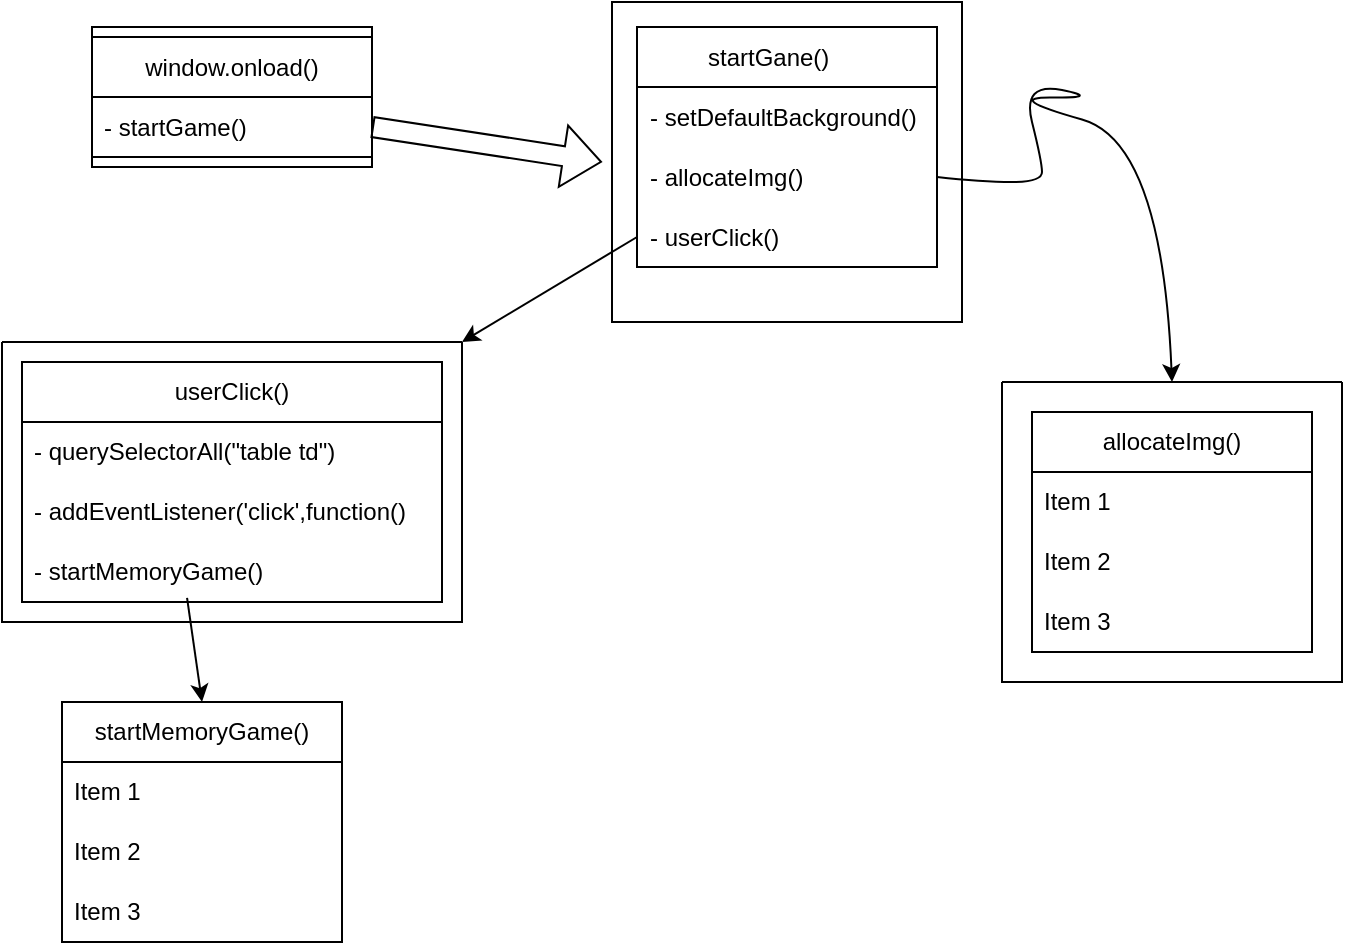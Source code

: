 <mxfile version="22.1.18" type="github">
  <diagram name="Page-1" id="aASHlDF-EfXZIZxC3he_">
    <mxGraphModel dx="804" dy="750" grid="1" gridSize="10" guides="1" tooltips="1" connect="1" arrows="1" fold="1" page="1" pageScale="1" pageWidth="850" pageHeight="1100" math="0" shadow="0">
      <root>
        <mxCell id="0" />
        <mxCell id="1" parent="0" />
        <mxCell id="QGaD4FnKArBeWIOsM5eJ-1" value="" style="rounded=0;whiteSpace=wrap;html=1;" parent="1" vertex="1">
          <mxGeometry x="105" y="52.5" width="140" height="70" as="geometry" />
        </mxCell>
        <mxCell id="QGaD4FnKArBeWIOsM5eJ-4" value="" style="rounded=0;whiteSpace=wrap;html=1;" parent="1" vertex="1">
          <mxGeometry x="365" y="40" width="175" height="160" as="geometry" />
        </mxCell>
        <mxCell id="QGaD4FnKArBeWIOsM5eJ-9" value="" style="shape=flexArrow;endArrow=classic;html=1;rounded=0;" parent="1" edge="1">
          <mxGeometry width="50" height="50" relative="1" as="geometry">
            <mxPoint x="245" y="102.5" as="sourcePoint" />
            <mxPoint x="360" y="120" as="targetPoint" />
          </mxGeometry>
        </mxCell>
        <mxCell id="QGaD4FnKArBeWIOsM5eJ-15" value="startGane()&lt;span style=&quot;white-space: pre;&quot;&gt;&#x9;&lt;/span&gt;" style="swimlane;fontStyle=0;childLayout=stackLayout;horizontal=1;startSize=30;horizontalStack=0;resizeParent=1;resizeParentMax=0;resizeLast=0;collapsible=1;marginBottom=0;whiteSpace=wrap;html=1;" parent="1" vertex="1">
          <mxGeometry x="377.5" y="52.5" width="150" height="120" as="geometry" />
        </mxCell>
        <mxCell id="QGaD4FnKArBeWIOsM5eJ-16" value="- setDefaultBackground()" style="text;strokeColor=none;fillColor=none;align=left;verticalAlign=middle;spacingLeft=4;spacingRight=4;overflow=hidden;points=[[0,0.5],[1,0.5]];portConstraint=eastwest;rotatable=0;whiteSpace=wrap;html=1;" parent="QGaD4FnKArBeWIOsM5eJ-15" vertex="1">
          <mxGeometry y="30" width="150" height="30" as="geometry" />
        </mxCell>
        <mxCell id="QGaD4FnKArBeWIOsM5eJ-17" value="- allocateImg()" style="text;strokeColor=none;fillColor=none;align=left;verticalAlign=middle;spacingLeft=4;spacingRight=4;overflow=hidden;points=[[0,0.5],[1,0.5]];portConstraint=eastwest;rotatable=0;whiteSpace=wrap;html=1;" parent="QGaD4FnKArBeWIOsM5eJ-15" vertex="1">
          <mxGeometry y="60" width="150" height="30" as="geometry" />
        </mxCell>
        <mxCell id="QGaD4FnKArBeWIOsM5eJ-18" value="- userClick()" style="text;strokeColor=none;fillColor=none;align=left;verticalAlign=middle;spacingLeft=4;spacingRight=4;overflow=hidden;points=[[0,0.5],[1,0.5]];portConstraint=eastwest;rotatable=0;whiteSpace=wrap;html=1;" parent="QGaD4FnKArBeWIOsM5eJ-15" vertex="1">
          <mxGeometry y="90" width="150" height="30" as="geometry" />
        </mxCell>
        <mxCell id="QGaD4FnKArBeWIOsM5eJ-19" value="window.onload()" style="swimlane;fontStyle=0;childLayout=stackLayout;horizontal=1;startSize=30;horizontalStack=0;resizeParent=1;resizeParentMax=0;resizeLast=0;collapsible=1;marginBottom=0;whiteSpace=wrap;html=1;" parent="1" vertex="1">
          <mxGeometry x="105" y="57.5" width="140" height="60" as="geometry" />
        </mxCell>
        <mxCell id="QGaD4FnKArBeWIOsM5eJ-20" value="- startGame()" style="text;strokeColor=none;fillColor=none;align=left;verticalAlign=middle;spacingLeft=4;spacingRight=4;overflow=hidden;points=[[0,0.5],[1,0.5]];portConstraint=eastwest;rotatable=0;whiteSpace=wrap;html=1;" parent="QGaD4FnKArBeWIOsM5eJ-19" vertex="1">
          <mxGeometry y="30" width="140" height="30" as="geometry" />
        </mxCell>
        <mxCell id="QGaD4FnKArBeWIOsM5eJ-23" value="userClick()" style="swimlane;fontStyle=0;childLayout=stackLayout;horizontal=1;startSize=30;horizontalStack=0;resizeParent=1;resizeParentMax=0;resizeLast=0;collapsible=1;marginBottom=0;whiteSpace=wrap;html=1;" parent="1" vertex="1">
          <mxGeometry x="70" y="220" width="210" height="120" as="geometry" />
        </mxCell>
        <mxCell id="QGaD4FnKArBeWIOsM5eJ-24" value="- querySelectorAll(&quot;table td&quot;)" style="text;strokeColor=none;fillColor=none;align=left;verticalAlign=middle;spacingLeft=4;spacingRight=4;overflow=hidden;points=[[0,0.5],[1,0.5]];portConstraint=eastwest;rotatable=0;whiteSpace=wrap;html=1;" parent="QGaD4FnKArBeWIOsM5eJ-23" vertex="1">
          <mxGeometry y="30" width="210" height="30" as="geometry" />
        </mxCell>
        <mxCell id="QGaD4FnKArBeWIOsM5eJ-25" value="- addEventListener(&#39;click&#39;,function()" style="text;strokeColor=none;fillColor=none;align=left;verticalAlign=middle;spacingLeft=4;spacingRight=4;overflow=hidden;points=[[0,0.5],[1,0.5]];portConstraint=eastwest;rotatable=0;whiteSpace=wrap;html=1;" parent="QGaD4FnKArBeWIOsM5eJ-23" vertex="1">
          <mxGeometry y="60" width="210" height="30" as="geometry" />
        </mxCell>
        <mxCell id="ZIFONAIplzqQj8eVgXjw-7" value="- startMemoryGame()" style="text;strokeColor=none;fillColor=none;align=left;verticalAlign=middle;spacingLeft=4;spacingRight=4;overflow=hidden;points=[[0,0.5],[1,0.5]];portConstraint=eastwest;rotatable=0;whiteSpace=wrap;html=1;" vertex="1" parent="QGaD4FnKArBeWIOsM5eJ-23">
          <mxGeometry y="90" width="210" height="30" as="geometry" />
        </mxCell>
        <mxCell id="QGaD4FnKArBeWIOsM5eJ-28" value="" style="swimlane;startSize=0;" parent="1" vertex="1">
          <mxGeometry x="60" y="210" width="230" height="140" as="geometry" />
        </mxCell>
        <mxCell id="QGaD4FnKArBeWIOsM5eJ-29" value="" style="endArrow=classic;html=1;rounded=0;exitX=0;exitY=0.5;exitDx=0;exitDy=0;entryX=1;entryY=0;entryDx=0;entryDy=0;" parent="1" source="QGaD4FnKArBeWIOsM5eJ-18" target="QGaD4FnKArBeWIOsM5eJ-28" edge="1">
          <mxGeometry width="50" height="50" relative="1" as="geometry">
            <mxPoint x="400" y="310" as="sourcePoint" />
            <mxPoint x="450" y="260" as="targetPoint" />
          </mxGeometry>
        </mxCell>
        <mxCell id="QGaD4FnKArBeWIOsM5eJ-34" value="" style="swimlane;startSize=0;" parent="1" vertex="1">
          <mxGeometry x="560" y="230" width="170" height="150" as="geometry" />
        </mxCell>
        <mxCell id="QGaD4FnKArBeWIOsM5eJ-30" value="allocateImg()" style="swimlane;fontStyle=0;childLayout=stackLayout;horizontal=1;startSize=30;horizontalStack=0;resizeParent=1;resizeParentMax=0;resizeLast=0;collapsible=1;marginBottom=0;whiteSpace=wrap;html=1;" parent="QGaD4FnKArBeWIOsM5eJ-34" vertex="1">
          <mxGeometry x="15" y="15" width="140" height="120" as="geometry" />
        </mxCell>
        <mxCell id="QGaD4FnKArBeWIOsM5eJ-31" value="Item 1" style="text;strokeColor=none;fillColor=none;align=left;verticalAlign=middle;spacingLeft=4;spacingRight=4;overflow=hidden;points=[[0,0.5],[1,0.5]];portConstraint=eastwest;rotatable=0;whiteSpace=wrap;html=1;" parent="QGaD4FnKArBeWIOsM5eJ-30" vertex="1">
          <mxGeometry y="30" width="140" height="30" as="geometry" />
        </mxCell>
        <mxCell id="QGaD4FnKArBeWIOsM5eJ-32" value="Item 2" style="text;strokeColor=none;fillColor=none;align=left;verticalAlign=middle;spacingLeft=4;spacingRight=4;overflow=hidden;points=[[0,0.5],[1,0.5]];portConstraint=eastwest;rotatable=0;whiteSpace=wrap;html=1;" parent="QGaD4FnKArBeWIOsM5eJ-30" vertex="1">
          <mxGeometry y="60" width="140" height="30" as="geometry" />
        </mxCell>
        <mxCell id="QGaD4FnKArBeWIOsM5eJ-33" value="Item 3" style="text;strokeColor=none;fillColor=none;align=left;verticalAlign=middle;spacingLeft=4;spacingRight=4;overflow=hidden;points=[[0,0.5],[1,0.5]];portConstraint=eastwest;rotatable=0;whiteSpace=wrap;html=1;" parent="QGaD4FnKArBeWIOsM5eJ-30" vertex="1">
          <mxGeometry y="90" width="140" height="30" as="geometry" />
        </mxCell>
        <mxCell id="QGaD4FnKArBeWIOsM5eJ-37" value="" style="curved=1;endArrow=classic;html=1;rounded=0;exitX=1;exitY=0.5;exitDx=0;exitDy=0;entryX=0.5;entryY=0;entryDx=0;entryDy=0;" parent="1" source="QGaD4FnKArBeWIOsM5eJ-17" target="QGaD4FnKArBeWIOsM5eJ-34" edge="1">
          <mxGeometry width="50" height="50" relative="1" as="geometry">
            <mxPoint x="560" y="137.5" as="sourcePoint" />
            <mxPoint x="660" y="130" as="targetPoint" />
            <Array as="points">
              <mxPoint x="550" y="130" />
              <mxPoint x="580" y="130" />
              <mxPoint x="580" y="120" />
              <mxPoint x="570" y="80" />
              <mxPoint x="610" y="88" />
              <mxPoint x="560" y="87.5" />
              <mxPoint x="640" y="110" />
            </Array>
          </mxGeometry>
        </mxCell>
        <mxCell id="ZIFONAIplzqQj8eVgXjw-1" value="startMemoryGame()" style="swimlane;fontStyle=0;childLayout=stackLayout;horizontal=1;startSize=30;horizontalStack=0;resizeParent=1;resizeParentMax=0;resizeLast=0;collapsible=1;marginBottom=0;whiteSpace=wrap;html=1;" vertex="1" parent="1">
          <mxGeometry x="90" y="390" width="140" height="120" as="geometry" />
        </mxCell>
        <mxCell id="ZIFONAIplzqQj8eVgXjw-2" value="Item 1" style="text;strokeColor=none;fillColor=none;align=left;verticalAlign=middle;spacingLeft=4;spacingRight=4;overflow=hidden;points=[[0,0.5],[1,0.5]];portConstraint=eastwest;rotatable=0;whiteSpace=wrap;html=1;" vertex="1" parent="ZIFONAIplzqQj8eVgXjw-1">
          <mxGeometry y="30" width="140" height="30" as="geometry" />
        </mxCell>
        <mxCell id="ZIFONAIplzqQj8eVgXjw-3" value="Item 2" style="text;strokeColor=none;fillColor=none;align=left;verticalAlign=middle;spacingLeft=4;spacingRight=4;overflow=hidden;points=[[0,0.5],[1,0.5]];portConstraint=eastwest;rotatable=0;whiteSpace=wrap;html=1;" vertex="1" parent="ZIFONAIplzqQj8eVgXjw-1">
          <mxGeometry y="60" width="140" height="30" as="geometry" />
        </mxCell>
        <mxCell id="ZIFONAIplzqQj8eVgXjw-4" value="Item 3" style="text;strokeColor=none;fillColor=none;align=left;verticalAlign=middle;spacingLeft=4;spacingRight=4;overflow=hidden;points=[[0,0.5],[1,0.5]];portConstraint=eastwest;rotatable=0;whiteSpace=wrap;html=1;" vertex="1" parent="ZIFONAIplzqQj8eVgXjw-1">
          <mxGeometry y="90" width="140" height="30" as="geometry" />
        </mxCell>
        <mxCell id="ZIFONAIplzqQj8eVgXjw-8" value="" style="endArrow=classic;html=1;rounded=0;exitX=0.393;exitY=0.933;exitDx=0;exitDy=0;exitPerimeter=0;entryX=0.5;entryY=0;entryDx=0;entryDy=0;" edge="1" parent="1" source="ZIFONAIplzqQj8eVgXjw-7" target="ZIFONAIplzqQj8eVgXjw-1">
          <mxGeometry width="50" height="50" relative="1" as="geometry">
            <mxPoint x="400" y="330" as="sourcePoint" />
            <mxPoint x="450" y="280" as="targetPoint" />
          </mxGeometry>
        </mxCell>
      </root>
    </mxGraphModel>
  </diagram>
</mxfile>
